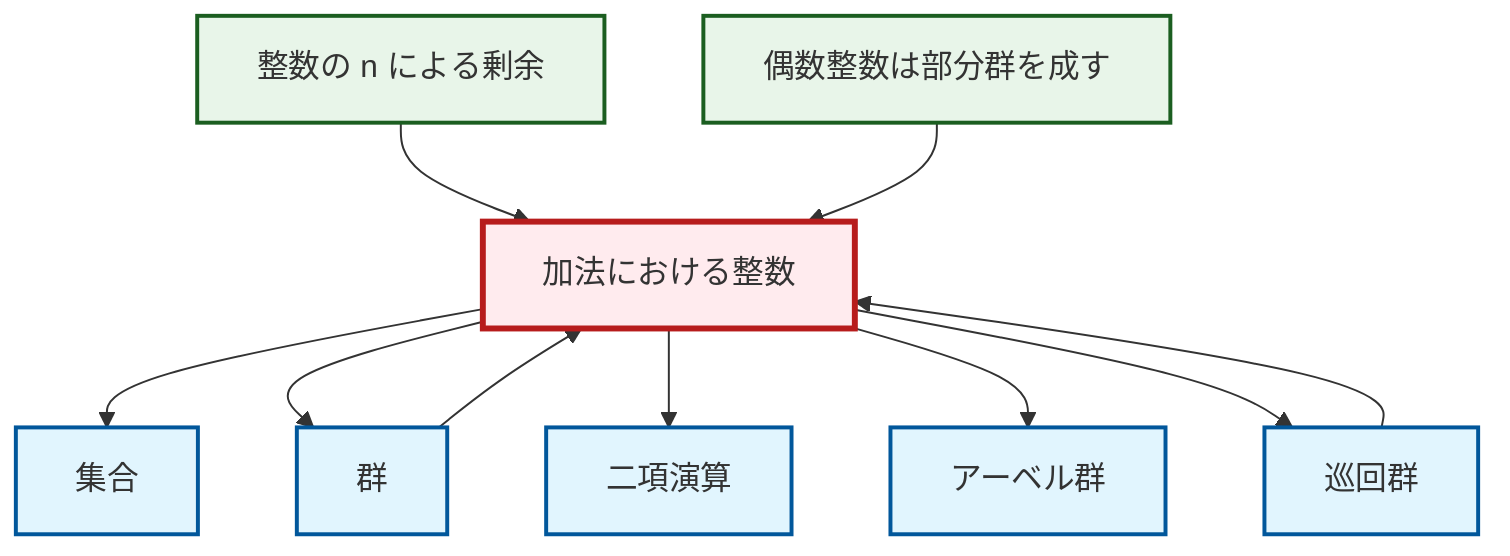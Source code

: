 graph TD
    classDef definition fill:#e1f5fe,stroke:#01579b,stroke-width:2px
    classDef theorem fill:#f3e5f5,stroke:#4a148c,stroke-width:2px
    classDef axiom fill:#fff3e0,stroke:#e65100,stroke-width:2px
    classDef example fill:#e8f5e9,stroke:#1b5e20,stroke-width:2px
    classDef current fill:#ffebee,stroke:#b71c1c,stroke-width:3px
    ex-even-integers-subgroup["偶数整数は部分群を成す"]:::example
    def-binary-operation["二項演算"]:::definition
    def-set["集合"]:::definition
    def-cyclic-group["巡回群"]:::definition
    def-group["群"]:::definition
    def-abelian-group["アーベル群"]:::definition
    ex-quotient-integers-mod-n["整数の n による剰余"]:::example
    ex-integers-addition["加法における整数"]:::example
    ex-integers-addition --> def-set
    ex-integers-addition --> def-group
    def-cyclic-group --> ex-integers-addition
    ex-integers-addition --> def-binary-operation
    ex-quotient-integers-mod-n --> ex-integers-addition
    def-group --> ex-integers-addition
    ex-integers-addition --> def-abelian-group
    ex-even-integers-subgroup --> ex-integers-addition
    ex-integers-addition --> def-cyclic-group
    class ex-integers-addition current